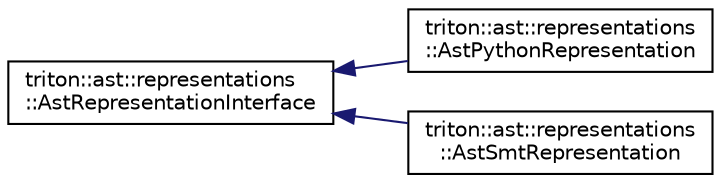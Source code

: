 digraph "Graphical Class Hierarchy"
{
  edge [fontname="Helvetica",fontsize="10",labelfontname="Helvetica",labelfontsize="10"];
  node [fontname="Helvetica",fontsize="10",shape=record];
  rankdir="LR";
  Node0 [label="triton::ast::representations\l::AstRepresentationInterface",height=0.2,width=0.4,color="black", fillcolor="white", style="filled",URL="$classtriton_1_1ast_1_1representations_1_1AstRepresentationInterface.html",tooltip="The AST representation interface. "];
  Node0 -> Node1 [dir="back",color="midnightblue",fontsize="10",style="solid",fontname="Helvetica"];
  Node1 [label="triton::ast::representations\l::AstPythonRepresentation",height=0.2,width=0.4,color="black", fillcolor="white", style="filled",URL="$classtriton_1_1ast_1_1representations_1_1AstPythonRepresentation.html",tooltip="Python representation. "];
  Node0 -> Node2 [dir="back",color="midnightblue",fontsize="10",style="solid",fontname="Helvetica"];
  Node2 [label="triton::ast::representations\l::AstSmtRepresentation",height=0.2,width=0.4,color="black", fillcolor="white", style="filled",URL="$classtriton_1_1ast_1_1representations_1_1AstSmtRepresentation.html",tooltip="SMT representation. "];
}
